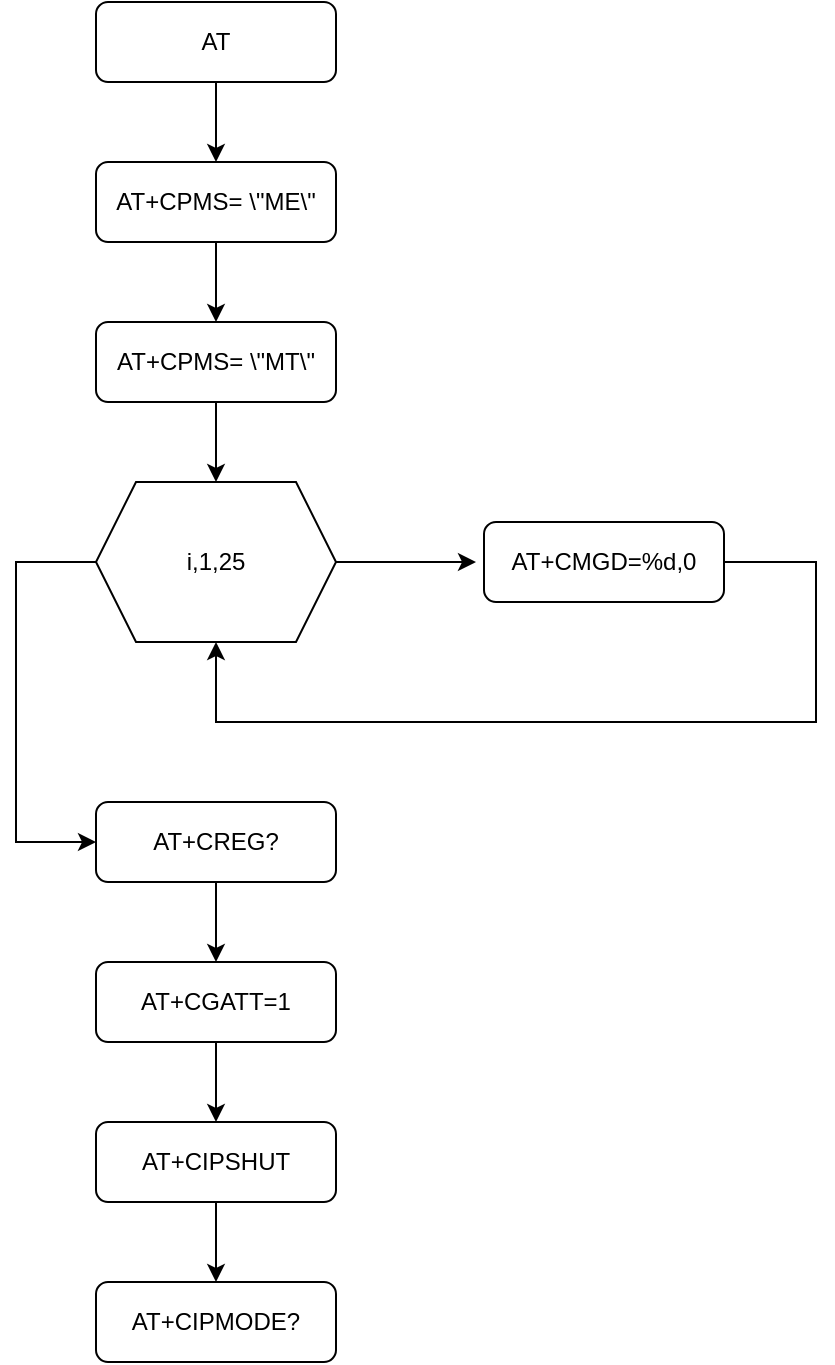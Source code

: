 <mxfile version="25.0.3">
  <diagram id="C5RBs43oDa-KdzZeNtuy" name="Page-1">
    <mxGraphModel dx="1221" dy="639" grid="1" gridSize="10" guides="1" tooltips="1" connect="1" arrows="1" fold="1" page="1" pageScale="1" pageWidth="827" pageHeight="1169" math="0" shadow="0">
      <root>
        <mxCell id="WIyWlLk6GJQsqaUBKTNV-0" />
        <mxCell id="WIyWlLk6GJQsqaUBKTNV-1" parent="WIyWlLk6GJQsqaUBKTNV-0" />
        <mxCell id="lPNpFNW8vMI2QU2aJBfz-8" value="" style="edgeStyle=orthogonalEdgeStyle;rounded=0;orthogonalLoop=1;jettySize=auto;html=1;" edge="1" parent="WIyWlLk6GJQsqaUBKTNV-1" source="WIyWlLk6GJQsqaUBKTNV-3" target="lPNpFNW8vMI2QU2aJBfz-0">
          <mxGeometry relative="1" as="geometry" />
        </mxCell>
        <mxCell id="WIyWlLk6GJQsqaUBKTNV-3" value="AT" style="rounded=1;whiteSpace=wrap;html=1;fontSize=12;glass=0;strokeWidth=1;shadow=0;" parent="WIyWlLk6GJQsqaUBKTNV-1" vertex="1">
          <mxGeometry x="160" y="80" width="120" height="40" as="geometry" />
        </mxCell>
        <mxCell id="lPNpFNW8vMI2QU2aJBfz-9" value="" style="edgeStyle=orthogonalEdgeStyle;rounded=0;orthogonalLoop=1;jettySize=auto;html=1;" edge="1" parent="WIyWlLk6GJQsqaUBKTNV-1" source="lPNpFNW8vMI2QU2aJBfz-0" target="lPNpFNW8vMI2QU2aJBfz-2">
          <mxGeometry relative="1" as="geometry" />
        </mxCell>
        <mxCell id="lPNpFNW8vMI2QU2aJBfz-0" value="AT+CPMS= \&quot;ME\&quot;" style="rounded=1;whiteSpace=wrap;html=1;fontSize=12;glass=0;strokeWidth=1;shadow=0;" vertex="1" parent="WIyWlLk6GJQsqaUBKTNV-1">
          <mxGeometry x="160" y="160" width="120" height="40" as="geometry" />
        </mxCell>
        <mxCell id="lPNpFNW8vMI2QU2aJBfz-6" style="edgeStyle=orthogonalEdgeStyle;rounded=0;orthogonalLoop=1;jettySize=auto;html=1;entryX=0.5;entryY=0;entryDx=0;entryDy=0;" edge="1" parent="WIyWlLk6GJQsqaUBKTNV-1" source="lPNpFNW8vMI2QU2aJBfz-2" target="lPNpFNW8vMI2QU2aJBfz-3">
          <mxGeometry relative="1" as="geometry" />
        </mxCell>
        <mxCell id="lPNpFNW8vMI2QU2aJBfz-2" value="AT+CPMS= \&quot;MT\&quot;" style="rounded=1;whiteSpace=wrap;html=1;fontSize=12;glass=0;strokeWidth=1;shadow=0;" vertex="1" parent="WIyWlLk6GJQsqaUBKTNV-1">
          <mxGeometry x="160" y="240" width="120" height="40" as="geometry" />
        </mxCell>
        <mxCell id="lPNpFNW8vMI2QU2aJBfz-5" style="edgeStyle=orthogonalEdgeStyle;rounded=0;orthogonalLoop=1;jettySize=auto;html=1;" edge="1" parent="WIyWlLk6GJQsqaUBKTNV-1" source="lPNpFNW8vMI2QU2aJBfz-3">
          <mxGeometry relative="1" as="geometry">
            <mxPoint x="350" y="360" as="targetPoint" />
          </mxGeometry>
        </mxCell>
        <mxCell id="lPNpFNW8vMI2QU2aJBfz-11" style="edgeStyle=orthogonalEdgeStyle;rounded=0;orthogonalLoop=1;jettySize=auto;html=1;entryX=0;entryY=0.5;entryDx=0;entryDy=0;" edge="1" parent="WIyWlLk6GJQsqaUBKTNV-1" source="lPNpFNW8vMI2QU2aJBfz-3" target="lPNpFNW8vMI2QU2aJBfz-10">
          <mxGeometry relative="1" as="geometry">
            <Array as="points">
              <mxPoint x="120" y="360" />
              <mxPoint x="120" y="500" />
            </Array>
          </mxGeometry>
        </mxCell>
        <mxCell id="lPNpFNW8vMI2QU2aJBfz-3" value="i,1,25" style="shape=hexagon;perimeter=hexagonPerimeter2;whiteSpace=wrap;html=1;fixedSize=1;" vertex="1" parent="WIyWlLk6GJQsqaUBKTNV-1">
          <mxGeometry x="160" y="320" width="120" height="80" as="geometry" />
        </mxCell>
        <mxCell id="lPNpFNW8vMI2QU2aJBfz-7" style="edgeStyle=orthogonalEdgeStyle;rounded=0;orthogonalLoop=1;jettySize=auto;html=1;entryX=0.5;entryY=1;entryDx=0;entryDy=0;" edge="1" parent="WIyWlLk6GJQsqaUBKTNV-1" source="lPNpFNW8vMI2QU2aJBfz-4" target="lPNpFNW8vMI2QU2aJBfz-3">
          <mxGeometry relative="1" as="geometry">
            <Array as="points">
              <mxPoint x="520" y="360" />
              <mxPoint x="520" y="440" />
              <mxPoint x="220" y="440" />
            </Array>
          </mxGeometry>
        </mxCell>
        <mxCell id="lPNpFNW8vMI2QU2aJBfz-4" value="AT+CMGD=%d,0" style="rounded=1;whiteSpace=wrap;html=1;fontSize=12;glass=0;strokeWidth=1;shadow=0;" vertex="1" parent="WIyWlLk6GJQsqaUBKTNV-1">
          <mxGeometry x="354" y="340" width="120" height="40" as="geometry" />
        </mxCell>
        <mxCell id="lPNpFNW8vMI2QU2aJBfz-15" value="" style="edgeStyle=orthogonalEdgeStyle;rounded=0;orthogonalLoop=1;jettySize=auto;html=1;" edge="1" parent="WIyWlLk6GJQsqaUBKTNV-1" source="lPNpFNW8vMI2QU2aJBfz-10" target="lPNpFNW8vMI2QU2aJBfz-12">
          <mxGeometry relative="1" as="geometry" />
        </mxCell>
        <mxCell id="lPNpFNW8vMI2QU2aJBfz-10" value="AT+CREG?" style="rounded=1;whiteSpace=wrap;html=1;fontSize=12;glass=0;strokeWidth=1;shadow=0;" vertex="1" parent="WIyWlLk6GJQsqaUBKTNV-1">
          <mxGeometry x="160" y="480" width="120" height="40" as="geometry" />
        </mxCell>
        <mxCell id="lPNpFNW8vMI2QU2aJBfz-16" value="" style="edgeStyle=orthogonalEdgeStyle;rounded=0;orthogonalLoop=1;jettySize=auto;html=1;" edge="1" parent="WIyWlLk6GJQsqaUBKTNV-1" source="lPNpFNW8vMI2QU2aJBfz-12" target="lPNpFNW8vMI2QU2aJBfz-13">
          <mxGeometry relative="1" as="geometry" />
        </mxCell>
        <mxCell id="lPNpFNW8vMI2QU2aJBfz-12" value="AT+CGATT=1" style="rounded=1;whiteSpace=wrap;html=1;fontSize=12;glass=0;strokeWidth=1;shadow=0;" vertex="1" parent="WIyWlLk6GJQsqaUBKTNV-1">
          <mxGeometry x="160" y="560" width="120" height="40" as="geometry" />
        </mxCell>
        <mxCell id="lPNpFNW8vMI2QU2aJBfz-17" value="" style="edgeStyle=orthogonalEdgeStyle;rounded=0;orthogonalLoop=1;jettySize=auto;html=1;" edge="1" parent="WIyWlLk6GJQsqaUBKTNV-1" source="lPNpFNW8vMI2QU2aJBfz-13" target="lPNpFNW8vMI2QU2aJBfz-14">
          <mxGeometry relative="1" as="geometry" />
        </mxCell>
        <mxCell id="lPNpFNW8vMI2QU2aJBfz-13" value="AT+CIPSHUT" style="rounded=1;whiteSpace=wrap;html=1;fontSize=12;glass=0;strokeWidth=1;shadow=0;" vertex="1" parent="WIyWlLk6GJQsqaUBKTNV-1">
          <mxGeometry x="160" y="640" width="120" height="40" as="geometry" />
        </mxCell>
        <mxCell id="lPNpFNW8vMI2QU2aJBfz-14" value="AT+CIPMODE?" style="rounded=1;whiteSpace=wrap;html=1;fontSize=12;glass=0;strokeWidth=1;shadow=0;" vertex="1" parent="WIyWlLk6GJQsqaUBKTNV-1">
          <mxGeometry x="160" y="720" width="120" height="40" as="geometry" />
        </mxCell>
      </root>
    </mxGraphModel>
  </diagram>
</mxfile>
